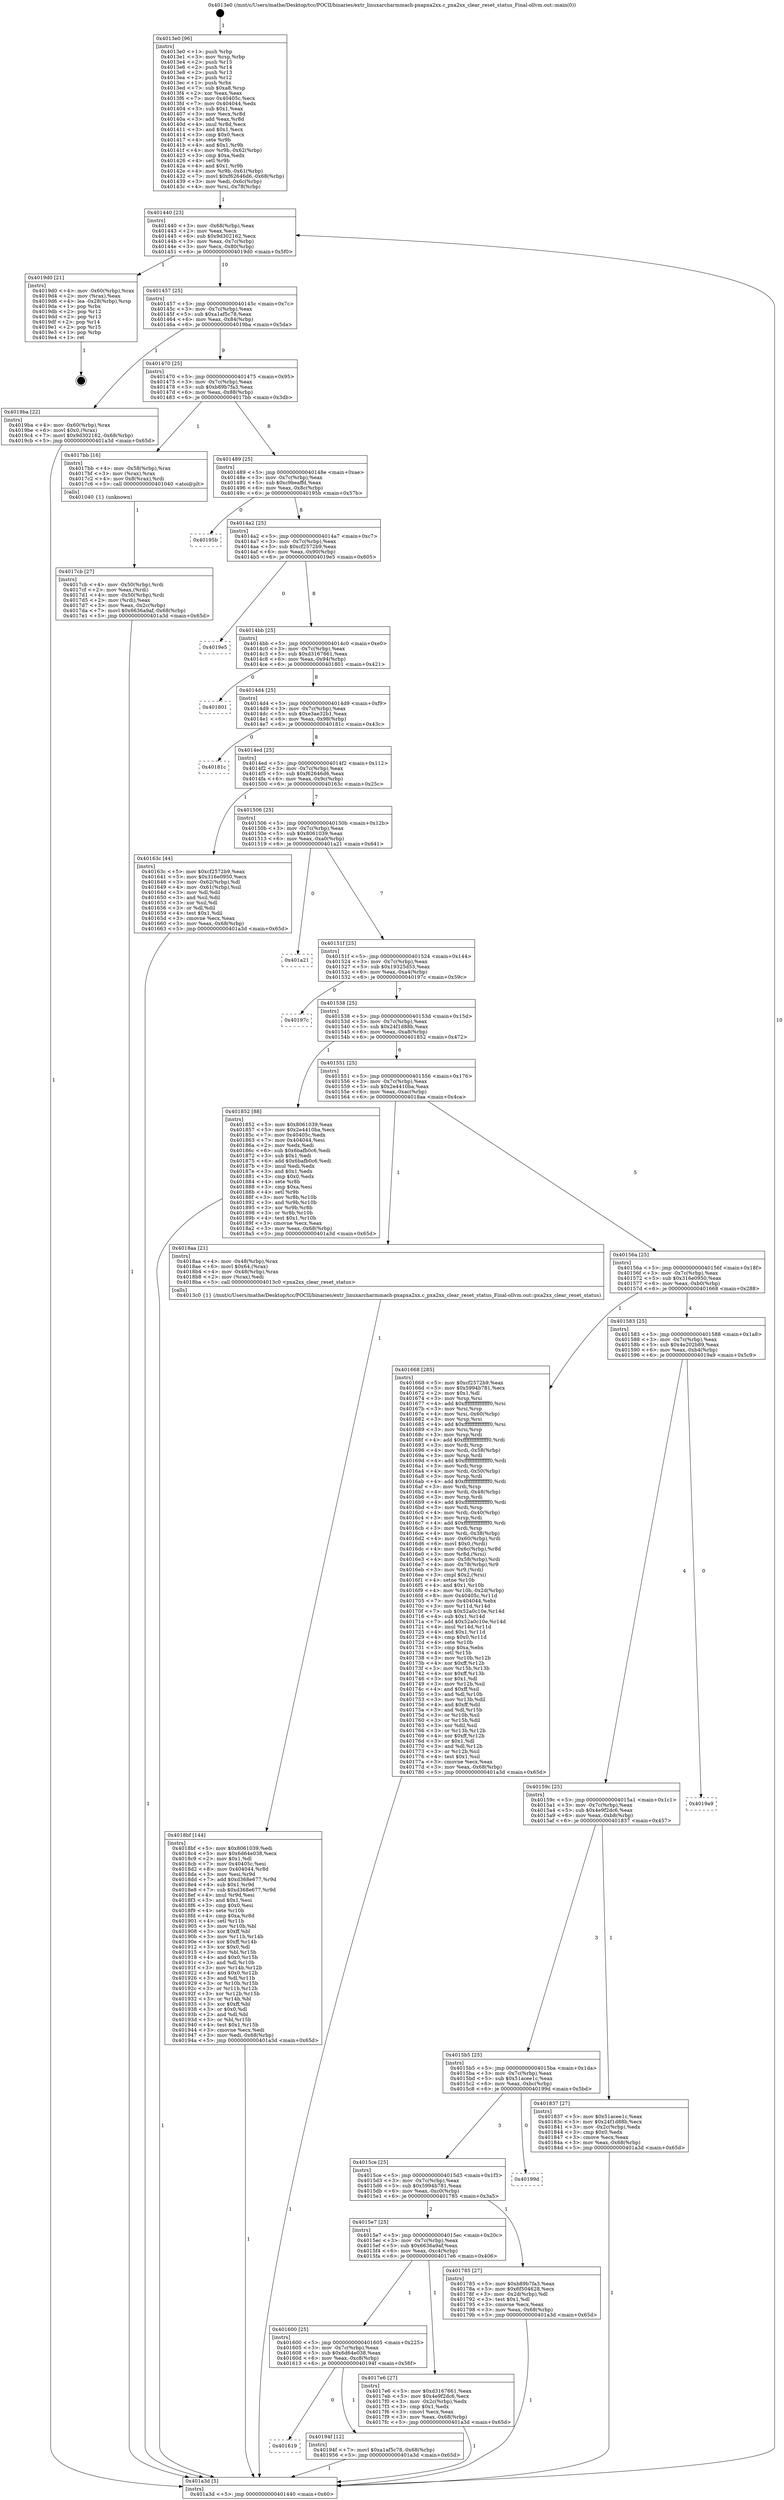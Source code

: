 digraph "0x4013e0" {
  label = "0x4013e0 (/mnt/c/Users/mathe/Desktop/tcc/POCII/binaries/extr_linuxarcharmmach-pxapxa2xx.c_pxa2xx_clear_reset_status_Final-ollvm.out::main(0))"
  labelloc = "t"
  node[shape=record]

  Entry [label="",width=0.3,height=0.3,shape=circle,fillcolor=black,style=filled]
  "0x401440" [label="{
     0x401440 [23]\l
     | [instrs]\l
     &nbsp;&nbsp;0x401440 \<+3\>: mov -0x68(%rbp),%eax\l
     &nbsp;&nbsp;0x401443 \<+2\>: mov %eax,%ecx\l
     &nbsp;&nbsp;0x401445 \<+6\>: sub $0x9d302162,%ecx\l
     &nbsp;&nbsp;0x40144b \<+3\>: mov %eax,-0x7c(%rbp)\l
     &nbsp;&nbsp;0x40144e \<+3\>: mov %ecx,-0x80(%rbp)\l
     &nbsp;&nbsp;0x401451 \<+6\>: je 00000000004019d0 \<main+0x5f0\>\l
  }"]
  "0x4019d0" [label="{
     0x4019d0 [21]\l
     | [instrs]\l
     &nbsp;&nbsp;0x4019d0 \<+4\>: mov -0x60(%rbp),%rax\l
     &nbsp;&nbsp;0x4019d4 \<+2\>: mov (%rax),%eax\l
     &nbsp;&nbsp;0x4019d6 \<+4\>: lea -0x28(%rbp),%rsp\l
     &nbsp;&nbsp;0x4019da \<+1\>: pop %rbx\l
     &nbsp;&nbsp;0x4019db \<+2\>: pop %r12\l
     &nbsp;&nbsp;0x4019dd \<+2\>: pop %r13\l
     &nbsp;&nbsp;0x4019df \<+2\>: pop %r14\l
     &nbsp;&nbsp;0x4019e1 \<+2\>: pop %r15\l
     &nbsp;&nbsp;0x4019e3 \<+1\>: pop %rbp\l
     &nbsp;&nbsp;0x4019e4 \<+1\>: ret\l
  }"]
  "0x401457" [label="{
     0x401457 [25]\l
     | [instrs]\l
     &nbsp;&nbsp;0x401457 \<+5\>: jmp 000000000040145c \<main+0x7c\>\l
     &nbsp;&nbsp;0x40145c \<+3\>: mov -0x7c(%rbp),%eax\l
     &nbsp;&nbsp;0x40145f \<+5\>: sub $0xa1af5c78,%eax\l
     &nbsp;&nbsp;0x401464 \<+6\>: mov %eax,-0x84(%rbp)\l
     &nbsp;&nbsp;0x40146a \<+6\>: je 00000000004019ba \<main+0x5da\>\l
  }"]
  Exit [label="",width=0.3,height=0.3,shape=circle,fillcolor=black,style=filled,peripheries=2]
  "0x4019ba" [label="{
     0x4019ba [22]\l
     | [instrs]\l
     &nbsp;&nbsp;0x4019ba \<+4\>: mov -0x60(%rbp),%rax\l
     &nbsp;&nbsp;0x4019be \<+6\>: movl $0x0,(%rax)\l
     &nbsp;&nbsp;0x4019c4 \<+7\>: movl $0x9d302162,-0x68(%rbp)\l
     &nbsp;&nbsp;0x4019cb \<+5\>: jmp 0000000000401a3d \<main+0x65d\>\l
  }"]
  "0x401470" [label="{
     0x401470 [25]\l
     | [instrs]\l
     &nbsp;&nbsp;0x401470 \<+5\>: jmp 0000000000401475 \<main+0x95\>\l
     &nbsp;&nbsp;0x401475 \<+3\>: mov -0x7c(%rbp),%eax\l
     &nbsp;&nbsp;0x401478 \<+5\>: sub $0xb89b7fa3,%eax\l
     &nbsp;&nbsp;0x40147d \<+6\>: mov %eax,-0x88(%rbp)\l
     &nbsp;&nbsp;0x401483 \<+6\>: je 00000000004017bb \<main+0x3db\>\l
  }"]
  "0x401619" [label="{
     0x401619\l
  }", style=dashed]
  "0x4017bb" [label="{
     0x4017bb [16]\l
     | [instrs]\l
     &nbsp;&nbsp;0x4017bb \<+4\>: mov -0x58(%rbp),%rax\l
     &nbsp;&nbsp;0x4017bf \<+3\>: mov (%rax),%rax\l
     &nbsp;&nbsp;0x4017c2 \<+4\>: mov 0x8(%rax),%rdi\l
     &nbsp;&nbsp;0x4017c6 \<+5\>: call 0000000000401040 \<atoi@plt\>\l
     | [calls]\l
     &nbsp;&nbsp;0x401040 \{1\} (unknown)\l
  }"]
  "0x401489" [label="{
     0x401489 [25]\l
     | [instrs]\l
     &nbsp;&nbsp;0x401489 \<+5\>: jmp 000000000040148e \<main+0xae\>\l
     &nbsp;&nbsp;0x40148e \<+3\>: mov -0x7c(%rbp),%eax\l
     &nbsp;&nbsp;0x401491 \<+5\>: sub $0xc9beaffd,%eax\l
     &nbsp;&nbsp;0x401496 \<+6\>: mov %eax,-0x8c(%rbp)\l
     &nbsp;&nbsp;0x40149c \<+6\>: je 000000000040195b \<main+0x57b\>\l
  }"]
  "0x40194f" [label="{
     0x40194f [12]\l
     | [instrs]\l
     &nbsp;&nbsp;0x40194f \<+7\>: movl $0xa1af5c78,-0x68(%rbp)\l
     &nbsp;&nbsp;0x401956 \<+5\>: jmp 0000000000401a3d \<main+0x65d\>\l
  }"]
  "0x40195b" [label="{
     0x40195b\l
  }", style=dashed]
  "0x4014a2" [label="{
     0x4014a2 [25]\l
     | [instrs]\l
     &nbsp;&nbsp;0x4014a2 \<+5\>: jmp 00000000004014a7 \<main+0xc7\>\l
     &nbsp;&nbsp;0x4014a7 \<+3\>: mov -0x7c(%rbp),%eax\l
     &nbsp;&nbsp;0x4014aa \<+5\>: sub $0xcf2572b9,%eax\l
     &nbsp;&nbsp;0x4014af \<+6\>: mov %eax,-0x90(%rbp)\l
     &nbsp;&nbsp;0x4014b5 \<+6\>: je 00000000004019e5 \<main+0x605\>\l
  }"]
  "0x4018bf" [label="{
     0x4018bf [144]\l
     | [instrs]\l
     &nbsp;&nbsp;0x4018bf \<+5\>: mov $0x8061039,%edi\l
     &nbsp;&nbsp;0x4018c4 \<+5\>: mov $0x6d64e038,%ecx\l
     &nbsp;&nbsp;0x4018c9 \<+2\>: mov $0x1,%dl\l
     &nbsp;&nbsp;0x4018cb \<+7\>: mov 0x40405c,%esi\l
     &nbsp;&nbsp;0x4018d2 \<+8\>: mov 0x404044,%r8d\l
     &nbsp;&nbsp;0x4018da \<+3\>: mov %esi,%r9d\l
     &nbsp;&nbsp;0x4018dd \<+7\>: add $0xd368e677,%r9d\l
     &nbsp;&nbsp;0x4018e4 \<+4\>: sub $0x1,%r9d\l
     &nbsp;&nbsp;0x4018e8 \<+7\>: sub $0xd368e677,%r9d\l
     &nbsp;&nbsp;0x4018ef \<+4\>: imul %r9d,%esi\l
     &nbsp;&nbsp;0x4018f3 \<+3\>: and $0x1,%esi\l
     &nbsp;&nbsp;0x4018f6 \<+3\>: cmp $0x0,%esi\l
     &nbsp;&nbsp;0x4018f9 \<+4\>: sete %r10b\l
     &nbsp;&nbsp;0x4018fd \<+4\>: cmp $0xa,%r8d\l
     &nbsp;&nbsp;0x401901 \<+4\>: setl %r11b\l
     &nbsp;&nbsp;0x401905 \<+3\>: mov %r10b,%bl\l
     &nbsp;&nbsp;0x401908 \<+3\>: xor $0xff,%bl\l
     &nbsp;&nbsp;0x40190b \<+3\>: mov %r11b,%r14b\l
     &nbsp;&nbsp;0x40190e \<+4\>: xor $0xff,%r14b\l
     &nbsp;&nbsp;0x401912 \<+3\>: xor $0x0,%dl\l
     &nbsp;&nbsp;0x401915 \<+3\>: mov %bl,%r15b\l
     &nbsp;&nbsp;0x401918 \<+4\>: and $0x0,%r15b\l
     &nbsp;&nbsp;0x40191c \<+3\>: and %dl,%r10b\l
     &nbsp;&nbsp;0x40191f \<+3\>: mov %r14b,%r12b\l
     &nbsp;&nbsp;0x401922 \<+4\>: and $0x0,%r12b\l
     &nbsp;&nbsp;0x401926 \<+3\>: and %dl,%r11b\l
     &nbsp;&nbsp;0x401929 \<+3\>: or %r10b,%r15b\l
     &nbsp;&nbsp;0x40192c \<+3\>: or %r11b,%r12b\l
     &nbsp;&nbsp;0x40192f \<+3\>: xor %r12b,%r15b\l
     &nbsp;&nbsp;0x401932 \<+3\>: or %r14b,%bl\l
     &nbsp;&nbsp;0x401935 \<+3\>: xor $0xff,%bl\l
     &nbsp;&nbsp;0x401938 \<+3\>: or $0x0,%dl\l
     &nbsp;&nbsp;0x40193b \<+2\>: and %dl,%bl\l
     &nbsp;&nbsp;0x40193d \<+3\>: or %bl,%r15b\l
     &nbsp;&nbsp;0x401940 \<+4\>: test $0x1,%r15b\l
     &nbsp;&nbsp;0x401944 \<+3\>: cmovne %ecx,%edi\l
     &nbsp;&nbsp;0x401947 \<+3\>: mov %edi,-0x68(%rbp)\l
     &nbsp;&nbsp;0x40194a \<+5\>: jmp 0000000000401a3d \<main+0x65d\>\l
  }"]
  "0x4019e5" [label="{
     0x4019e5\l
  }", style=dashed]
  "0x4014bb" [label="{
     0x4014bb [25]\l
     | [instrs]\l
     &nbsp;&nbsp;0x4014bb \<+5\>: jmp 00000000004014c0 \<main+0xe0\>\l
     &nbsp;&nbsp;0x4014c0 \<+3\>: mov -0x7c(%rbp),%eax\l
     &nbsp;&nbsp;0x4014c3 \<+5\>: sub $0xd3167661,%eax\l
     &nbsp;&nbsp;0x4014c8 \<+6\>: mov %eax,-0x94(%rbp)\l
     &nbsp;&nbsp;0x4014ce \<+6\>: je 0000000000401801 \<main+0x421\>\l
  }"]
  "0x401600" [label="{
     0x401600 [25]\l
     | [instrs]\l
     &nbsp;&nbsp;0x401600 \<+5\>: jmp 0000000000401605 \<main+0x225\>\l
     &nbsp;&nbsp;0x401605 \<+3\>: mov -0x7c(%rbp),%eax\l
     &nbsp;&nbsp;0x401608 \<+5\>: sub $0x6d64e038,%eax\l
     &nbsp;&nbsp;0x40160d \<+6\>: mov %eax,-0xc8(%rbp)\l
     &nbsp;&nbsp;0x401613 \<+6\>: je 000000000040194f \<main+0x56f\>\l
  }"]
  "0x401801" [label="{
     0x401801\l
  }", style=dashed]
  "0x4014d4" [label="{
     0x4014d4 [25]\l
     | [instrs]\l
     &nbsp;&nbsp;0x4014d4 \<+5\>: jmp 00000000004014d9 \<main+0xf9\>\l
     &nbsp;&nbsp;0x4014d9 \<+3\>: mov -0x7c(%rbp),%eax\l
     &nbsp;&nbsp;0x4014dc \<+5\>: sub $0xe3ae32b1,%eax\l
     &nbsp;&nbsp;0x4014e1 \<+6\>: mov %eax,-0x98(%rbp)\l
     &nbsp;&nbsp;0x4014e7 \<+6\>: je 000000000040181c \<main+0x43c\>\l
  }"]
  "0x4017e6" [label="{
     0x4017e6 [27]\l
     | [instrs]\l
     &nbsp;&nbsp;0x4017e6 \<+5\>: mov $0xd3167661,%eax\l
     &nbsp;&nbsp;0x4017eb \<+5\>: mov $0x4e9f2dc6,%ecx\l
     &nbsp;&nbsp;0x4017f0 \<+3\>: mov -0x2c(%rbp),%edx\l
     &nbsp;&nbsp;0x4017f3 \<+3\>: cmp $0x1,%edx\l
     &nbsp;&nbsp;0x4017f6 \<+3\>: cmovl %ecx,%eax\l
     &nbsp;&nbsp;0x4017f9 \<+3\>: mov %eax,-0x68(%rbp)\l
     &nbsp;&nbsp;0x4017fc \<+5\>: jmp 0000000000401a3d \<main+0x65d\>\l
  }"]
  "0x40181c" [label="{
     0x40181c\l
  }", style=dashed]
  "0x4014ed" [label="{
     0x4014ed [25]\l
     | [instrs]\l
     &nbsp;&nbsp;0x4014ed \<+5\>: jmp 00000000004014f2 \<main+0x112\>\l
     &nbsp;&nbsp;0x4014f2 \<+3\>: mov -0x7c(%rbp),%eax\l
     &nbsp;&nbsp;0x4014f5 \<+5\>: sub $0xf62646d6,%eax\l
     &nbsp;&nbsp;0x4014fa \<+6\>: mov %eax,-0x9c(%rbp)\l
     &nbsp;&nbsp;0x401500 \<+6\>: je 000000000040163c \<main+0x25c\>\l
  }"]
  "0x4017cb" [label="{
     0x4017cb [27]\l
     | [instrs]\l
     &nbsp;&nbsp;0x4017cb \<+4\>: mov -0x50(%rbp),%rdi\l
     &nbsp;&nbsp;0x4017cf \<+2\>: mov %eax,(%rdi)\l
     &nbsp;&nbsp;0x4017d1 \<+4\>: mov -0x50(%rbp),%rdi\l
     &nbsp;&nbsp;0x4017d5 \<+2\>: mov (%rdi),%eax\l
     &nbsp;&nbsp;0x4017d7 \<+3\>: mov %eax,-0x2c(%rbp)\l
     &nbsp;&nbsp;0x4017da \<+7\>: movl $0x6636a9af,-0x68(%rbp)\l
     &nbsp;&nbsp;0x4017e1 \<+5\>: jmp 0000000000401a3d \<main+0x65d\>\l
  }"]
  "0x40163c" [label="{
     0x40163c [44]\l
     | [instrs]\l
     &nbsp;&nbsp;0x40163c \<+5\>: mov $0xcf2572b9,%eax\l
     &nbsp;&nbsp;0x401641 \<+5\>: mov $0x316e0950,%ecx\l
     &nbsp;&nbsp;0x401646 \<+3\>: mov -0x62(%rbp),%dl\l
     &nbsp;&nbsp;0x401649 \<+4\>: mov -0x61(%rbp),%sil\l
     &nbsp;&nbsp;0x40164d \<+3\>: mov %dl,%dil\l
     &nbsp;&nbsp;0x401650 \<+3\>: and %sil,%dil\l
     &nbsp;&nbsp;0x401653 \<+3\>: xor %sil,%dl\l
     &nbsp;&nbsp;0x401656 \<+3\>: or %dl,%dil\l
     &nbsp;&nbsp;0x401659 \<+4\>: test $0x1,%dil\l
     &nbsp;&nbsp;0x40165d \<+3\>: cmovne %ecx,%eax\l
     &nbsp;&nbsp;0x401660 \<+3\>: mov %eax,-0x68(%rbp)\l
     &nbsp;&nbsp;0x401663 \<+5\>: jmp 0000000000401a3d \<main+0x65d\>\l
  }"]
  "0x401506" [label="{
     0x401506 [25]\l
     | [instrs]\l
     &nbsp;&nbsp;0x401506 \<+5\>: jmp 000000000040150b \<main+0x12b\>\l
     &nbsp;&nbsp;0x40150b \<+3\>: mov -0x7c(%rbp),%eax\l
     &nbsp;&nbsp;0x40150e \<+5\>: sub $0x8061039,%eax\l
     &nbsp;&nbsp;0x401513 \<+6\>: mov %eax,-0xa0(%rbp)\l
     &nbsp;&nbsp;0x401519 \<+6\>: je 0000000000401a21 \<main+0x641\>\l
  }"]
  "0x401a3d" [label="{
     0x401a3d [5]\l
     | [instrs]\l
     &nbsp;&nbsp;0x401a3d \<+5\>: jmp 0000000000401440 \<main+0x60\>\l
  }"]
  "0x4013e0" [label="{
     0x4013e0 [96]\l
     | [instrs]\l
     &nbsp;&nbsp;0x4013e0 \<+1\>: push %rbp\l
     &nbsp;&nbsp;0x4013e1 \<+3\>: mov %rsp,%rbp\l
     &nbsp;&nbsp;0x4013e4 \<+2\>: push %r15\l
     &nbsp;&nbsp;0x4013e6 \<+2\>: push %r14\l
     &nbsp;&nbsp;0x4013e8 \<+2\>: push %r13\l
     &nbsp;&nbsp;0x4013ea \<+2\>: push %r12\l
     &nbsp;&nbsp;0x4013ec \<+1\>: push %rbx\l
     &nbsp;&nbsp;0x4013ed \<+7\>: sub $0xa8,%rsp\l
     &nbsp;&nbsp;0x4013f4 \<+2\>: xor %eax,%eax\l
     &nbsp;&nbsp;0x4013f6 \<+7\>: mov 0x40405c,%ecx\l
     &nbsp;&nbsp;0x4013fd \<+7\>: mov 0x404044,%edx\l
     &nbsp;&nbsp;0x401404 \<+3\>: sub $0x1,%eax\l
     &nbsp;&nbsp;0x401407 \<+3\>: mov %ecx,%r8d\l
     &nbsp;&nbsp;0x40140a \<+3\>: add %eax,%r8d\l
     &nbsp;&nbsp;0x40140d \<+4\>: imul %r8d,%ecx\l
     &nbsp;&nbsp;0x401411 \<+3\>: and $0x1,%ecx\l
     &nbsp;&nbsp;0x401414 \<+3\>: cmp $0x0,%ecx\l
     &nbsp;&nbsp;0x401417 \<+4\>: sete %r9b\l
     &nbsp;&nbsp;0x40141b \<+4\>: and $0x1,%r9b\l
     &nbsp;&nbsp;0x40141f \<+4\>: mov %r9b,-0x62(%rbp)\l
     &nbsp;&nbsp;0x401423 \<+3\>: cmp $0xa,%edx\l
     &nbsp;&nbsp;0x401426 \<+4\>: setl %r9b\l
     &nbsp;&nbsp;0x40142a \<+4\>: and $0x1,%r9b\l
     &nbsp;&nbsp;0x40142e \<+4\>: mov %r9b,-0x61(%rbp)\l
     &nbsp;&nbsp;0x401432 \<+7\>: movl $0xf62646d6,-0x68(%rbp)\l
     &nbsp;&nbsp;0x401439 \<+3\>: mov %edi,-0x6c(%rbp)\l
     &nbsp;&nbsp;0x40143c \<+4\>: mov %rsi,-0x78(%rbp)\l
  }"]
  "0x4015e7" [label="{
     0x4015e7 [25]\l
     | [instrs]\l
     &nbsp;&nbsp;0x4015e7 \<+5\>: jmp 00000000004015ec \<main+0x20c\>\l
     &nbsp;&nbsp;0x4015ec \<+3\>: mov -0x7c(%rbp),%eax\l
     &nbsp;&nbsp;0x4015ef \<+5\>: sub $0x6636a9af,%eax\l
     &nbsp;&nbsp;0x4015f4 \<+6\>: mov %eax,-0xc4(%rbp)\l
     &nbsp;&nbsp;0x4015fa \<+6\>: je 00000000004017e6 \<main+0x406\>\l
  }"]
  "0x401a21" [label="{
     0x401a21\l
  }", style=dashed]
  "0x40151f" [label="{
     0x40151f [25]\l
     | [instrs]\l
     &nbsp;&nbsp;0x40151f \<+5\>: jmp 0000000000401524 \<main+0x144\>\l
     &nbsp;&nbsp;0x401524 \<+3\>: mov -0x7c(%rbp),%eax\l
     &nbsp;&nbsp;0x401527 \<+5\>: sub $0x19325d53,%eax\l
     &nbsp;&nbsp;0x40152c \<+6\>: mov %eax,-0xa4(%rbp)\l
     &nbsp;&nbsp;0x401532 \<+6\>: je 000000000040197c \<main+0x59c\>\l
  }"]
  "0x401785" [label="{
     0x401785 [27]\l
     | [instrs]\l
     &nbsp;&nbsp;0x401785 \<+5\>: mov $0xb89b7fa3,%eax\l
     &nbsp;&nbsp;0x40178a \<+5\>: mov $0x6f504628,%ecx\l
     &nbsp;&nbsp;0x40178f \<+3\>: mov -0x2d(%rbp),%dl\l
     &nbsp;&nbsp;0x401792 \<+3\>: test $0x1,%dl\l
     &nbsp;&nbsp;0x401795 \<+3\>: cmovne %ecx,%eax\l
     &nbsp;&nbsp;0x401798 \<+3\>: mov %eax,-0x68(%rbp)\l
     &nbsp;&nbsp;0x40179b \<+5\>: jmp 0000000000401a3d \<main+0x65d\>\l
  }"]
  "0x40197c" [label="{
     0x40197c\l
  }", style=dashed]
  "0x401538" [label="{
     0x401538 [25]\l
     | [instrs]\l
     &nbsp;&nbsp;0x401538 \<+5\>: jmp 000000000040153d \<main+0x15d\>\l
     &nbsp;&nbsp;0x40153d \<+3\>: mov -0x7c(%rbp),%eax\l
     &nbsp;&nbsp;0x401540 \<+5\>: sub $0x24f1d88b,%eax\l
     &nbsp;&nbsp;0x401545 \<+6\>: mov %eax,-0xa8(%rbp)\l
     &nbsp;&nbsp;0x40154b \<+6\>: je 0000000000401852 \<main+0x472\>\l
  }"]
  "0x4015ce" [label="{
     0x4015ce [25]\l
     | [instrs]\l
     &nbsp;&nbsp;0x4015ce \<+5\>: jmp 00000000004015d3 \<main+0x1f3\>\l
     &nbsp;&nbsp;0x4015d3 \<+3\>: mov -0x7c(%rbp),%eax\l
     &nbsp;&nbsp;0x4015d6 \<+5\>: sub $0x5994b781,%eax\l
     &nbsp;&nbsp;0x4015db \<+6\>: mov %eax,-0xc0(%rbp)\l
     &nbsp;&nbsp;0x4015e1 \<+6\>: je 0000000000401785 \<main+0x3a5\>\l
  }"]
  "0x401852" [label="{
     0x401852 [88]\l
     | [instrs]\l
     &nbsp;&nbsp;0x401852 \<+5\>: mov $0x8061039,%eax\l
     &nbsp;&nbsp;0x401857 \<+5\>: mov $0x2e4410ba,%ecx\l
     &nbsp;&nbsp;0x40185c \<+7\>: mov 0x40405c,%edx\l
     &nbsp;&nbsp;0x401863 \<+7\>: mov 0x404044,%esi\l
     &nbsp;&nbsp;0x40186a \<+2\>: mov %edx,%edi\l
     &nbsp;&nbsp;0x40186c \<+6\>: sub $0x6bafb0c6,%edi\l
     &nbsp;&nbsp;0x401872 \<+3\>: sub $0x1,%edi\l
     &nbsp;&nbsp;0x401875 \<+6\>: add $0x6bafb0c6,%edi\l
     &nbsp;&nbsp;0x40187b \<+3\>: imul %edi,%edx\l
     &nbsp;&nbsp;0x40187e \<+3\>: and $0x1,%edx\l
     &nbsp;&nbsp;0x401881 \<+3\>: cmp $0x0,%edx\l
     &nbsp;&nbsp;0x401884 \<+4\>: sete %r8b\l
     &nbsp;&nbsp;0x401888 \<+3\>: cmp $0xa,%esi\l
     &nbsp;&nbsp;0x40188b \<+4\>: setl %r9b\l
     &nbsp;&nbsp;0x40188f \<+3\>: mov %r8b,%r10b\l
     &nbsp;&nbsp;0x401892 \<+3\>: and %r9b,%r10b\l
     &nbsp;&nbsp;0x401895 \<+3\>: xor %r9b,%r8b\l
     &nbsp;&nbsp;0x401898 \<+3\>: or %r8b,%r10b\l
     &nbsp;&nbsp;0x40189b \<+4\>: test $0x1,%r10b\l
     &nbsp;&nbsp;0x40189f \<+3\>: cmovne %ecx,%eax\l
     &nbsp;&nbsp;0x4018a2 \<+3\>: mov %eax,-0x68(%rbp)\l
     &nbsp;&nbsp;0x4018a5 \<+5\>: jmp 0000000000401a3d \<main+0x65d\>\l
  }"]
  "0x401551" [label="{
     0x401551 [25]\l
     | [instrs]\l
     &nbsp;&nbsp;0x401551 \<+5\>: jmp 0000000000401556 \<main+0x176\>\l
     &nbsp;&nbsp;0x401556 \<+3\>: mov -0x7c(%rbp),%eax\l
     &nbsp;&nbsp;0x401559 \<+5\>: sub $0x2e4410ba,%eax\l
     &nbsp;&nbsp;0x40155e \<+6\>: mov %eax,-0xac(%rbp)\l
     &nbsp;&nbsp;0x401564 \<+6\>: je 00000000004018aa \<main+0x4ca\>\l
  }"]
  "0x40199d" [label="{
     0x40199d\l
  }", style=dashed]
  "0x4018aa" [label="{
     0x4018aa [21]\l
     | [instrs]\l
     &nbsp;&nbsp;0x4018aa \<+4\>: mov -0x48(%rbp),%rax\l
     &nbsp;&nbsp;0x4018ae \<+6\>: movl $0x64,(%rax)\l
     &nbsp;&nbsp;0x4018b4 \<+4\>: mov -0x48(%rbp),%rax\l
     &nbsp;&nbsp;0x4018b8 \<+2\>: mov (%rax),%edi\l
     &nbsp;&nbsp;0x4018ba \<+5\>: call 00000000004013c0 \<pxa2xx_clear_reset_status\>\l
     | [calls]\l
     &nbsp;&nbsp;0x4013c0 \{1\} (/mnt/c/Users/mathe/Desktop/tcc/POCII/binaries/extr_linuxarcharmmach-pxapxa2xx.c_pxa2xx_clear_reset_status_Final-ollvm.out::pxa2xx_clear_reset_status)\l
  }"]
  "0x40156a" [label="{
     0x40156a [25]\l
     | [instrs]\l
     &nbsp;&nbsp;0x40156a \<+5\>: jmp 000000000040156f \<main+0x18f\>\l
     &nbsp;&nbsp;0x40156f \<+3\>: mov -0x7c(%rbp),%eax\l
     &nbsp;&nbsp;0x401572 \<+5\>: sub $0x316e0950,%eax\l
     &nbsp;&nbsp;0x401577 \<+6\>: mov %eax,-0xb0(%rbp)\l
     &nbsp;&nbsp;0x40157d \<+6\>: je 0000000000401668 \<main+0x288\>\l
  }"]
  "0x4015b5" [label="{
     0x4015b5 [25]\l
     | [instrs]\l
     &nbsp;&nbsp;0x4015b5 \<+5\>: jmp 00000000004015ba \<main+0x1da\>\l
     &nbsp;&nbsp;0x4015ba \<+3\>: mov -0x7c(%rbp),%eax\l
     &nbsp;&nbsp;0x4015bd \<+5\>: sub $0x51acee1c,%eax\l
     &nbsp;&nbsp;0x4015c2 \<+6\>: mov %eax,-0xbc(%rbp)\l
     &nbsp;&nbsp;0x4015c8 \<+6\>: je 000000000040199d \<main+0x5bd\>\l
  }"]
  "0x401668" [label="{
     0x401668 [285]\l
     | [instrs]\l
     &nbsp;&nbsp;0x401668 \<+5\>: mov $0xcf2572b9,%eax\l
     &nbsp;&nbsp;0x40166d \<+5\>: mov $0x5994b781,%ecx\l
     &nbsp;&nbsp;0x401672 \<+2\>: mov $0x1,%dl\l
     &nbsp;&nbsp;0x401674 \<+3\>: mov %rsp,%rsi\l
     &nbsp;&nbsp;0x401677 \<+4\>: add $0xfffffffffffffff0,%rsi\l
     &nbsp;&nbsp;0x40167b \<+3\>: mov %rsi,%rsp\l
     &nbsp;&nbsp;0x40167e \<+4\>: mov %rsi,-0x60(%rbp)\l
     &nbsp;&nbsp;0x401682 \<+3\>: mov %rsp,%rsi\l
     &nbsp;&nbsp;0x401685 \<+4\>: add $0xfffffffffffffff0,%rsi\l
     &nbsp;&nbsp;0x401689 \<+3\>: mov %rsi,%rsp\l
     &nbsp;&nbsp;0x40168c \<+3\>: mov %rsp,%rdi\l
     &nbsp;&nbsp;0x40168f \<+4\>: add $0xfffffffffffffff0,%rdi\l
     &nbsp;&nbsp;0x401693 \<+3\>: mov %rdi,%rsp\l
     &nbsp;&nbsp;0x401696 \<+4\>: mov %rdi,-0x58(%rbp)\l
     &nbsp;&nbsp;0x40169a \<+3\>: mov %rsp,%rdi\l
     &nbsp;&nbsp;0x40169d \<+4\>: add $0xfffffffffffffff0,%rdi\l
     &nbsp;&nbsp;0x4016a1 \<+3\>: mov %rdi,%rsp\l
     &nbsp;&nbsp;0x4016a4 \<+4\>: mov %rdi,-0x50(%rbp)\l
     &nbsp;&nbsp;0x4016a8 \<+3\>: mov %rsp,%rdi\l
     &nbsp;&nbsp;0x4016ab \<+4\>: add $0xfffffffffffffff0,%rdi\l
     &nbsp;&nbsp;0x4016af \<+3\>: mov %rdi,%rsp\l
     &nbsp;&nbsp;0x4016b2 \<+4\>: mov %rdi,-0x48(%rbp)\l
     &nbsp;&nbsp;0x4016b6 \<+3\>: mov %rsp,%rdi\l
     &nbsp;&nbsp;0x4016b9 \<+4\>: add $0xfffffffffffffff0,%rdi\l
     &nbsp;&nbsp;0x4016bd \<+3\>: mov %rdi,%rsp\l
     &nbsp;&nbsp;0x4016c0 \<+4\>: mov %rdi,-0x40(%rbp)\l
     &nbsp;&nbsp;0x4016c4 \<+3\>: mov %rsp,%rdi\l
     &nbsp;&nbsp;0x4016c7 \<+4\>: add $0xfffffffffffffff0,%rdi\l
     &nbsp;&nbsp;0x4016cb \<+3\>: mov %rdi,%rsp\l
     &nbsp;&nbsp;0x4016ce \<+4\>: mov %rdi,-0x38(%rbp)\l
     &nbsp;&nbsp;0x4016d2 \<+4\>: mov -0x60(%rbp),%rdi\l
     &nbsp;&nbsp;0x4016d6 \<+6\>: movl $0x0,(%rdi)\l
     &nbsp;&nbsp;0x4016dc \<+4\>: mov -0x6c(%rbp),%r8d\l
     &nbsp;&nbsp;0x4016e0 \<+3\>: mov %r8d,(%rsi)\l
     &nbsp;&nbsp;0x4016e3 \<+4\>: mov -0x58(%rbp),%rdi\l
     &nbsp;&nbsp;0x4016e7 \<+4\>: mov -0x78(%rbp),%r9\l
     &nbsp;&nbsp;0x4016eb \<+3\>: mov %r9,(%rdi)\l
     &nbsp;&nbsp;0x4016ee \<+3\>: cmpl $0x2,(%rsi)\l
     &nbsp;&nbsp;0x4016f1 \<+4\>: setne %r10b\l
     &nbsp;&nbsp;0x4016f5 \<+4\>: and $0x1,%r10b\l
     &nbsp;&nbsp;0x4016f9 \<+4\>: mov %r10b,-0x2d(%rbp)\l
     &nbsp;&nbsp;0x4016fd \<+8\>: mov 0x40405c,%r11d\l
     &nbsp;&nbsp;0x401705 \<+7\>: mov 0x404044,%ebx\l
     &nbsp;&nbsp;0x40170c \<+3\>: mov %r11d,%r14d\l
     &nbsp;&nbsp;0x40170f \<+7\>: sub $0x52a0c10e,%r14d\l
     &nbsp;&nbsp;0x401716 \<+4\>: sub $0x1,%r14d\l
     &nbsp;&nbsp;0x40171a \<+7\>: add $0x52a0c10e,%r14d\l
     &nbsp;&nbsp;0x401721 \<+4\>: imul %r14d,%r11d\l
     &nbsp;&nbsp;0x401725 \<+4\>: and $0x1,%r11d\l
     &nbsp;&nbsp;0x401729 \<+4\>: cmp $0x0,%r11d\l
     &nbsp;&nbsp;0x40172d \<+4\>: sete %r10b\l
     &nbsp;&nbsp;0x401731 \<+3\>: cmp $0xa,%ebx\l
     &nbsp;&nbsp;0x401734 \<+4\>: setl %r15b\l
     &nbsp;&nbsp;0x401738 \<+3\>: mov %r10b,%r12b\l
     &nbsp;&nbsp;0x40173b \<+4\>: xor $0xff,%r12b\l
     &nbsp;&nbsp;0x40173f \<+3\>: mov %r15b,%r13b\l
     &nbsp;&nbsp;0x401742 \<+4\>: xor $0xff,%r13b\l
     &nbsp;&nbsp;0x401746 \<+3\>: xor $0x1,%dl\l
     &nbsp;&nbsp;0x401749 \<+3\>: mov %r12b,%sil\l
     &nbsp;&nbsp;0x40174c \<+4\>: and $0xff,%sil\l
     &nbsp;&nbsp;0x401750 \<+3\>: and %dl,%r10b\l
     &nbsp;&nbsp;0x401753 \<+3\>: mov %r13b,%dil\l
     &nbsp;&nbsp;0x401756 \<+4\>: and $0xff,%dil\l
     &nbsp;&nbsp;0x40175a \<+3\>: and %dl,%r15b\l
     &nbsp;&nbsp;0x40175d \<+3\>: or %r10b,%sil\l
     &nbsp;&nbsp;0x401760 \<+3\>: or %r15b,%dil\l
     &nbsp;&nbsp;0x401763 \<+3\>: xor %dil,%sil\l
     &nbsp;&nbsp;0x401766 \<+3\>: or %r13b,%r12b\l
     &nbsp;&nbsp;0x401769 \<+4\>: xor $0xff,%r12b\l
     &nbsp;&nbsp;0x40176d \<+3\>: or $0x1,%dl\l
     &nbsp;&nbsp;0x401770 \<+3\>: and %dl,%r12b\l
     &nbsp;&nbsp;0x401773 \<+3\>: or %r12b,%sil\l
     &nbsp;&nbsp;0x401776 \<+4\>: test $0x1,%sil\l
     &nbsp;&nbsp;0x40177a \<+3\>: cmovne %ecx,%eax\l
     &nbsp;&nbsp;0x40177d \<+3\>: mov %eax,-0x68(%rbp)\l
     &nbsp;&nbsp;0x401780 \<+5\>: jmp 0000000000401a3d \<main+0x65d\>\l
  }"]
  "0x401583" [label="{
     0x401583 [25]\l
     | [instrs]\l
     &nbsp;&nbsp;0x401583 \<+5\>: jmp 0000000000401588 \<main+0x1a8\>\l
     &nbsp;&nbsp;0x401588 \<+3\>: mov -0x7c(%rbp),%eax\l
     &nbsp;&nbsp;0x40158b \<+5\>: sub $0x4e202b89,%eax\l
     &nbsp;&nbsp;0x401590 \<+6\>: mov %eax,-0xb4(%rbp)\l
     &nbsp;&nbsp;0x401596 \<+6\>: je 00000000004019a9 \<main+0x5c9\>\l
  }"]
  "0x401837" [label="{
     0x401837 [27]\l
     | [instrs]\l
     &nbsp;&nbsp;0x401837 \<+5\>: mov $0x51acee1c,%eax\l
     &nbsp;&nbsp;0x40183c \<+5\>: mov $0x24f1d88b,%ecx\l
     &nbsp;&nbsp;0x401841 \<+3\>: mov -0x2c(%rbp),%edx\l
     &nbsp;&nbsp;0x401844 \<+3\>: cmp $0x0,%edx\l
     &nbsp;&nbsp;0x401847 \<+3\>: cmove %ecx,%eax\l
     &nbsp;&nbsp;0x40184a \<+3\>: mov %eax,-0x68(%rbp)\l
     &nbsp;&nbsp;0x40184d \<+5\>: jmp 0000000000401a3d \<main+0x65d\>\l
  }"]
  "0x40159c" [label="{
     0x40159c [25]\l
     | [instrs]\l
     &nbsp;&nbsp;0x40159c \<+5\>: jmp 00000000004015a1 \<main+0x1c1\>\l
     &nbsp;&nbsp;0x4015a1 \<+3\>: mov -0x7c(%rbp),%eax\l
     &nbsp;&nbsp;0x4015a4 \<+5\>: sub $0x4e9f2dc6,%eax\l
     &nbsp;&nbsp;0x4015a9 \<+6\>: mov %eax,-0xb8(%rbp)\l
     &nbsp;&nbsp;0x4015af \<+6\>: je 0000000000401837 \<main+0x457\>\l
  }"]
  "0x4019a9" [label="{
     0x4019a9\l
  }", style=dashed]
  Entry -> "0x4013e0" [label=" 1"]
  "0x401440" -> "0x4019d0" [label=" 1"]
  "0x401440" -> "0x401457" [label=" 10"]
  "0x4019d0" -> Exit [label=" 1"]
  "0x401457" -> "0x4019ba" [label=" 1"]
  "0x401457" -> "0x401470" [label=" 9"]
  "0x4019ba" -> "0x401a3d" [label=" 1"]
  "0x401470" -> "0x4017bb" [label=" 1"]
  "0x401470" -> "0x401489" [label=" 8"]
  "0x40194f" -> "0x401a3d" [label=" 1"]
  "0x401489" -> "0x40195b" [label=" 0"]
  "0x401489" -> "0x4014a2" [label=" 8"]
  "0x401600" -> "0x401619" [label=" 0"]
  "0x4014a2" -> "0x4019e5" [label=" 0"]
  "0x4014a2" -> "0x4014bb" [label=" 8"]
  "0x401600" -> "0x40194f" [label=" 1"]
  "0x4014bb" -> "0x401801" [label=" 0"]
  "0x4014bb" -> "0x4014d4" [label=" 8"]
  "0x4018bf" -> "0x401a3d" [label=" 1"]
  "0x4014d4" -> "0x40181c" [label=" 0"]
  "0x4014d4" -> "0x4014ed" [label=" 8"]
  "0x4018aa" -> "0x4018bf" [label=" 1"]
  "0x4014ed" -> "0x40163c" [label=" 1"]
  "0x4014ed" -> "0x401506" [label=" 7"]
  "0x40163c" -> "0x401a3d" [label=" 1"]
  "0x4013e0" -> "0x401440" [label=" 1"]
  "0x401a3d" -> "0x401440" [label=" 10"]
  "0x401837" -> "0x401a3d" [label=" 1"]
  "0x401506" -> "0x401a21" [label=" 0"]
  "0x401506" -> "0x40151f" [label=" 7"]
  "0x4017e6" -> "0x401a3d" [label=" 1"]
  "0x40151f" -> "0x40197c" [label=" 0"]
  "0x40151f" -> "0x401538" [label=" 7"]
  "0x4015e7" -> "0x401600" [label=" 1"]
  "0x401538" -> "0x401852" [label=" 1"]
  "0x401538" -> "0x401551" [label=" 6"]
  "0x401852" -> "0x401a3d" [label=" 1"]
  "0x401551" -> "0x4018aa" [label=" 1"]
  "0x401551" -> "0x40156a" [label=" 5"]
  "0x4017cb" -> "0x401a3d" [label=" 1"]
  "0x40156a" -> "0x401668" [label=" 1"]
  "0x40156a" -> "0x401583" [label=" 4"]
  "0x401785" -> "0x401a3d" [label=" 1"]
  "0x401668" -> "0x401a3d" [label=" 1"]
  "0x4015ce" -> "0x4015e7" [label=" 2"]
  "0x401583" -> "0x4019a9" [label=" 0"]
  "0x401583" -> "0x40159c" [label=" 4"]
  "0x4015ce" -> "0x401785" [label=" 1"]
  "0x40159c" -> "0x401837" [label=" 1"]
  "0x40159c" -> "0x4015b5" [label=" 3"]
  "0x4017bb" -> "0x4017cb" [label=" 1"]
  "0x4015b5" -> "0x40199d" [label=" 0"]
  "0x4015b5" -> "0x4015ce" [label=" 3"]
  "0x4015e7" -> "0x4017e6" [label=" 1"]
}
